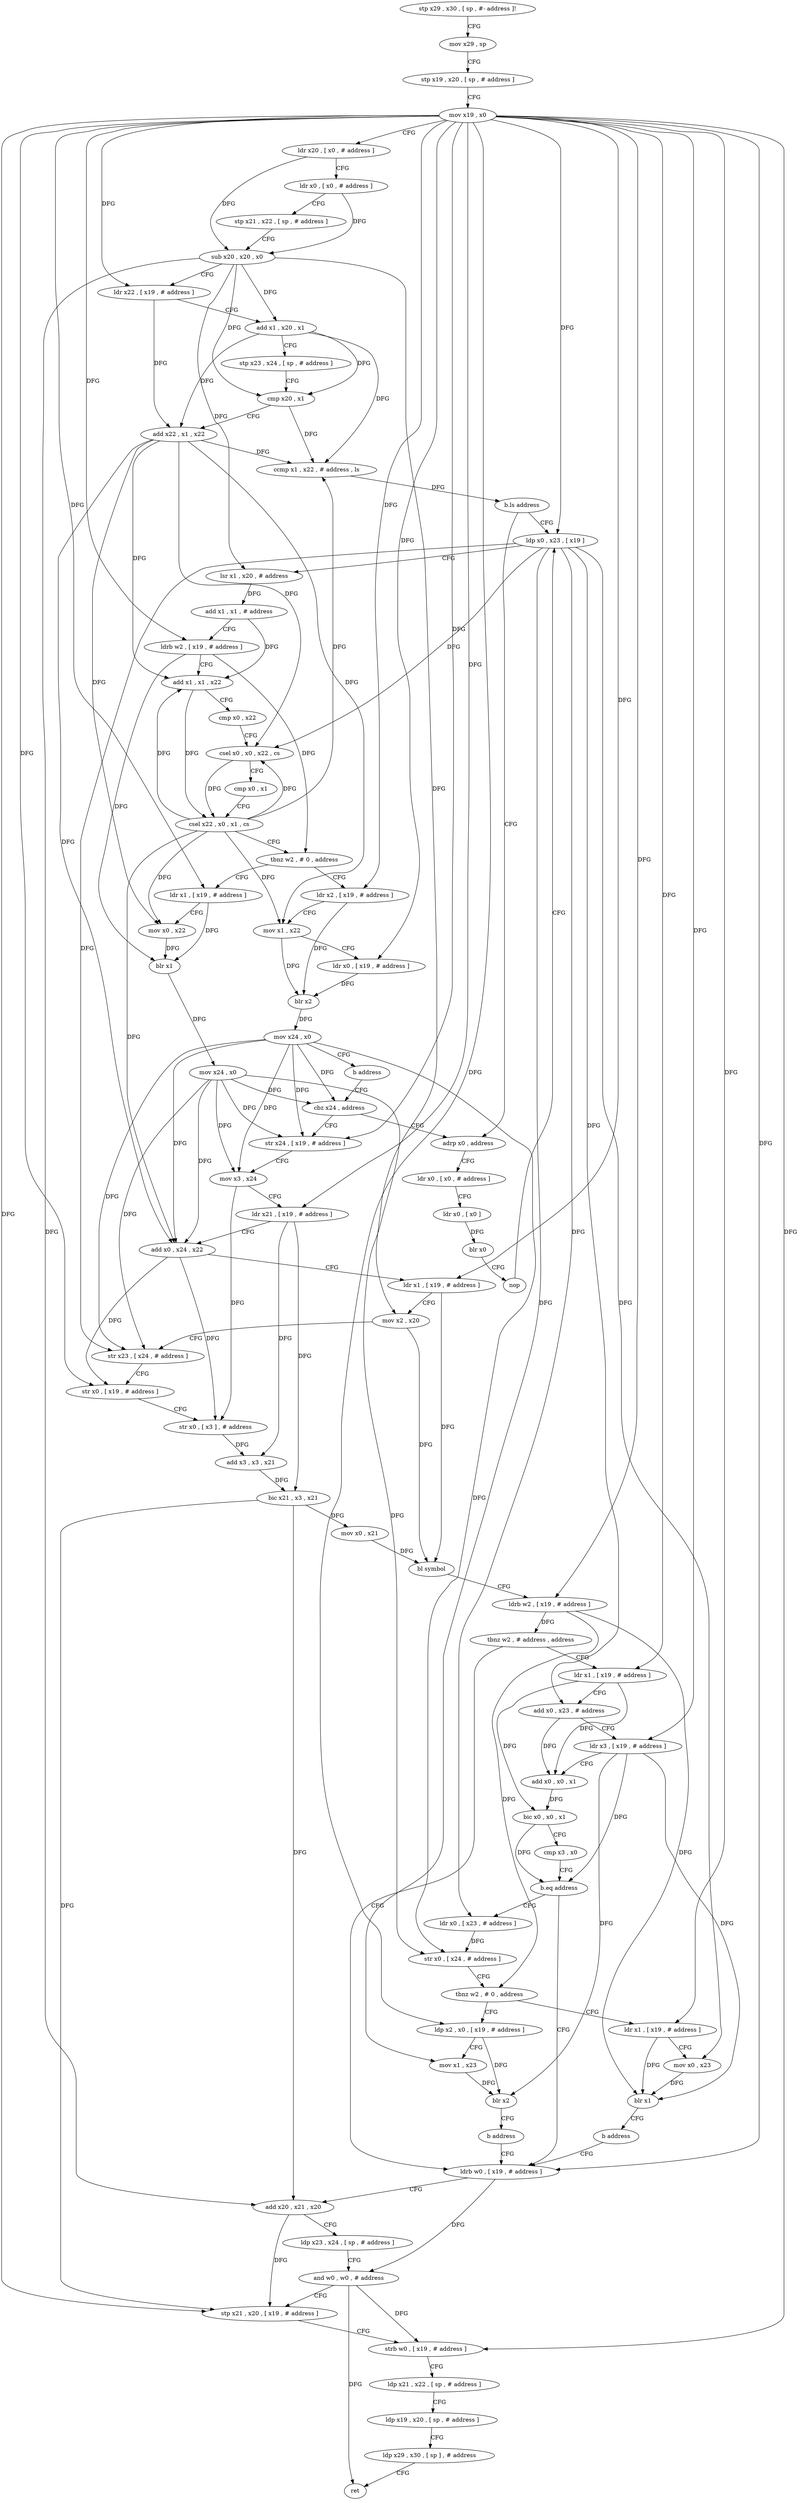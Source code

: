 digraph "func" {
"198000" [label = "stp x29 , x30 , [ sp , #- address ]!" ]
"198004" [label = "mov x29 , sp" ]
"198008" [label = "stp x19 , x20 , [ sp , # address ]" ]
"198012" [label = "mov x19 , x0" ]
"198016" [label = "ldr x20 , [ x0 , # address ]" ]
"198020" [label = "ldr x0 , [ x0 , # address ]" ]
"198024" [label = "stp x21 , x22 , [ sp , # address ]" ]
"198028" [label = "sub x20 , x20 , x0" ]
"198032" [label = "ldr x22 , [ x19 , # address ]" ]
"198036" [label = "add x1 , x20 , x1" ]
"198040" [label = "stp x23 , x24 , [ sp , # address ]" ]
"198044" [label = "cmp x20 , x1" ]
"198048" [label = "add x22 , x1 , x22" ]
"198052" [label = "ccmp x1 , x22 , # address , ls" ]
"198056" [label = "b.ls address" ]
"198080" [label = "ldp x0 , x23 , [ x19 ]" ]
"198060" [label = "adrp x0 , address" ]
"198084" [label = "lsr x1 , x20 , # address" ]
"198088" [label = "add x1 , x1 , # address" ]
"198092" [label = "ldrb w2 , [ x19 , # address ]" ]
"198096" [label = "add x1 , x1 , x22" ]
"198100" [label = "cmp x0 , x22" ]
"198104" [label = "csel x0 , x0 , x22 , cs" ]
"198108" [label = "cmp x0 , x1" ]
"198112" [label = "csel x22 , x0 , x1 , cs" ]
"198116" [label = "tbnz w2 , # 0 , address" ]
"198272" [label = "ldr x2 , [ x19 , # address ]" ]
"198120" [label = "ldr x1 , [ x19 , # address ]" ]
"198064" [label = "ldr x0 , [ x0 , # address ]" ]
"198068" [label = "ldr x0 , [ x0 ]" ]
"198072" [label = "blr x0" ]
"198076" [label = "nop" ]
"198276" [label = "mov x1 , x22" ]
"198280" [label = "ldr x0 , [ x19 , # address ]" ]
"198284" [label = "blr x2" ]
"198288" [label = "mov x24 , x0" ]
"198292" [label = "b address" ]
"198136" [label = "cbz x24 , address" ]
"198124" [label = "mov x0 , x22" ]
"198128" [label = "blr x1" ]
"198132" [label = "mov x24 , x0" ]
"198140" [label = "str x24 , [ x19 , # address ]" ]
"198144" [label = "mov x3 , x24" ]
"198148" [label = "ldr x21 , [ x19 , # address ]" ]
"198152" [label = "add x0 , x24 , x22" ]
"198156" [label = "ldr x1 , [ x19 , # address ]" ]
"198160" [label = "mov x2 , x20" ]
"198164" [label = "str x23 , [ x24 , # address ]" ]
"198168" [label = "str x0 , [ x19 , # address ]" ]
"198172" [label = "str x0 , [ x3 ] , # address" ]
"198176" [label = "add x3 , x3 , x21" ]
"198180" [label = "bic x21 , x3 , x21" ]
"198184" [label = "mov x0 , x21" ]
"198188" [label = "bl symbol" ]
"198192" [label = "ldrb w2 , [ x19 , # address ]" ]
"198196" [label = "tbnz w2 , # address , address" ]
"198228" [label = "ldrb w0 , [ x19 , # address ]" ]
"198200" [label = "ldr x1 , [ x19 , # address ]" ]
"198232" [label = "add x20 , x21 , x20" ]
"198236" [label = "ldp x23 , x24 , [ sp , # address ]" ]
"198240" [label = "and w0 , w0 , # address" ]
"198244" [label = "stp x21 , x20 , [ x19 , # address ]" ]
"198248" [label = "strb w0 , [ x19 , # address ]" ]
"198252" [label = "ldp x21 , x22 , [ sp , # address ]" ]
"198256" [label = "ldp x19 , x20 , [ sp , # address ]" ]
"198260" [label = "ldp x29 , x30 , [ sp ] , # address" ]
"198264" [label = "ret" ]
"198204" [label = "add x0 , x23 , # address" ]
"198208" [label = "ldr x3 , [ x19 , # address ]" ]
"198212" [label = "add x0 , x0 , x1" ]
"198216" [label = "bic x0 , x0 , x1" ]
"198220" [label = "cmp x3 , x0" ]
"198224" [label = "b.eq address" ]
"198296" [label = "ldr x0 , [ x23 , # address ]" ]
"198300" [label = "str x0 , [ x24 , # address ]" ]
"198304" [label = "tbnz w2 , # 0 , address" ]
"198328" [label = "ldp x2 , x0 , [ x19 , # address ]" ]
"198308" [label = "ldr x1 , [ x19 , # address ]" ]
"198332" [label = "mov x1 , x23" ]
"198336" [label = "blr x2" ]
"198340" [label = "b address" ]
"198312" [label = "mov x0 , x23" ]
"198316" [label = "blr x1" ]
"198320" [label = "b address" ]
"198000" -> "198004" [ label = "CFG" ]
"198004" -> "198008" [ label = "CFG" ]
"198008" -> "198012" [ label = "CFG" ]
"198012" -> "198016" [ label = "CFG" ]
"198012" -> "198032" [ label = "DFG" ]
"198012" -> "198080" [ label = "DFG" ]
"198012" -> "198092" [ label = "DFG" ]
"198012" -> "198272" [ label = "DFG" ]
"198012" -> "198280" [ label = "DFG" ]
"198012" -> "198120" [ label = "DFG" ]
"198012" -> "198140" [ label = "DFG" ]
"198012" -> "198148" [ label = "DFG" ]
"198012" -> "198156" [ label = "DFG" ]
"198012" -> "198168" [ label = "DFG" ]
"198012" -> "198192" [ label = "DFG" ]
"198012" -> "198228" [ label = "DFG" ]
"198012" -> "198244" [ label = "DFG" ]
"198012" -> "198248" [ label = "DFG" ]
"198012" -> "198200" [ label = "DFG" ]
"198012" -> "198208" [ label = "DFG" ]
"198012" -> "198328" [ label = "DFG" ]
"198012" -> "198308" [ label = "DFG" ]
"198016" -> "198020" [ label = "CFG" ]
"198016" -> "198028" [ label = "DFG" ]
"198020" -> "198024" [ label = "CFG" ]
"198020" -> "198028" [ label = "DFG" ]
"198024" -> "198028" [ label = "CFG" ]
"198028" -> "198032" [ label = "CFG" ]
"198028" -> "198036" [ label = "DFG" ]
"198028" -> "198044" [ label = "DFG" ]
"198028" -> "198084" [ label = "DFG" ]
"198028" -> "198160" [ label = "DFG" ]
"198028" -> "198232" [ label = "DFG" ]
"198032" -> "198036" [ label = "CFG" ]
"198032" -> "198048" [ label = "DFG" ]
"198036" -> "198040" [ label = "CFG" ]
"198036" -> "198044" [ label = "DFG" ]
"198036" -> "198048" [ label = "DFG" ]
"198036" -> "198052" [ label = "DFG" ]
"198040" -> "198044" [ label = "CFG" ]
"198044" -> "198048" [ label = "CFG" ]
"198044" -> "198052" [ label = "DFG" ]
"198048" -> "198052" [ label = "DFG" ]
"198048" -> "198096" [ label = "DFG" ]
"198048" -> "198104" [ label = "DFG" ]
"198048" -> "198276" [ label = "DFG" ]
"198048" -> "198124" [ label = "DFG" ]
"198048" -> "198152" [ label = "DFG" ]
"198052" -> "198056" [ label = "DFG" ]
"198056" -> "198080" [ label = "CFG" ]
"198056" -> "198060" [ label = "CFG" ]
"198080" -> "198084" [ label = "CFG" ]
"198080" -> "198104" [ label = "DFG" ]
"198080" -> "198164" [ label = "DFG" ]
"198080" -> "198204" [ label = "DFG" ]
"198080" -> "198296" [ label = "DFG" ]
"198080" -> "198332" [ label = "DFG" ]
"198080" -> "198312" [ label = "DFG" ]
"198060" -> "198064" [ label = "CFG" ]
"198084" -> "198088" [ label = "DFG" ]
"198088" -> "198092" [ label = "CFG" ]
"198088" -> "198096" [ label = "DFG" ]
"198092" -> "198096" [ label = "CFG" ]
"198092" -> "198116" [ label = "DFG" ]
"198092" -> "198128" [ label = "DFG" ]
"198096" -> "198100" [ label = "CFG" ]
"198096" -> "198112" [ label = "DFG" ]
"198100" -> "198104" [ label = "CFG" ]
"198104" -> "198108" [ label = "CFG" ]
"198104" -> "198112" [ label = "DFG" ]
"198108" -> "198112" [ label = "CFG" ]
"198112" -> "198116" [ label = "CFG" ]
"198112" -> "198052" [ label = "DFG" ]
"198112" -> "198096" [ label = "DFG" ]
"198112" -> "198104" [ label = "DFG" ]
"198112" -> "198276" [ label = "DFG" ]
"198112" -> "198124" [ label = "DFG" ]
"198112" -> "198152" [ label = "DFG" ]
"198116" -> "198272" [ label = "CFG" ]
"198116" -> "198120" [ label = "CFG" ]
"198272" -> "198276" [ label = "CFG" ]
"198272" -> "198284" [ label = "DFG" ]
"198120" -> "198124" [ label = "CFG" ]
"198120" -> "198128" [ label = "DFG" ]
"198064" -> "198068" [ label = "CFG" ]
"198068" -> "198072" [ label = "DFG" ]
"198072" -> "198076" [ label = "CFG" ]
"198076" -> "198080" [ label = "CFG" ]
"198276" -> "198280" [ label = "CFG" ]
"198276" -> "198284" [ label = "DFG" ]
"198280" -> "198284" [ label = "DFG" ]
"198284" -> "198288" [ label = "DFG" ]
"198288" -> "198292" [ label = "CFG" ]
"198288" -> "198136" [ label = "DFG" ]
"198288" -> "198140" [ label = "DFG" ]
"198288" -> "198144" [ label = "DFG" ]
"198288" -> "198152" [ label = "DFG" ]
"198288" -> "198164" [ label = "DFG" ]
"198288" -> "198300" [ label = "DFG" ]
"198292" -> "198136" [ label = "CFG" ]
"198136" -> "198060" [ label = "CFG" ]
"198136" -> "198140" [ label = "CFG" ]
"198124" -> "198128" [ label = "DFG" ]
"198128" -> "198132" [ label = "DFG" ]
"198132" -> "198136" [ label = "DFG" ]
"198132" -> "198140" [ label = "DFG" ]
"198132" -> "198144" [ label = "DFG" ]
"198132" -> "198152" [ label = "DFG" ]
"198132" -> "198164" [ label = "DFG" ]
"198132" -> "198300" [ label = "DFG" ]
"198140" -> "198144" [ label = "CFG" ]
"198144" -> "198148" [ label = "CFG" ]
"198144" -> "198172" [ label = "DFG" ]
"198148" -> "198152" [ label = "CFG" ]
"198148" -> "198176" [ label = "DFG" ]
"198148" -> "198180" [ label = "DFG" ]
"198152" -> "198156" [ label = "CFG" ]
"198152" -> "198168" [ label = "DFG" ]
"198152" -> "198172" [ label = "DFG" ]
"198156" -> "198160" [ label = "CFG" ]
"198156" -> "198188" [ label = "DFG" ]
"198160" -> "198164" [ label = "CFG" ]
"198160" -> "198188" [ label = "DFG" ]
"198164" -> "198168" [ label = "CFG" ]
"198168" -> "198172" [ label = "CFG" ]
"198172" -> "198176" [ label = "DFG" ]
"198176" -> "198180" [ label = "DFG" ]
"198180" -> "198184" [ label = "DFG" ]
"198180" -> "198232" [ label = "DFG" ]
"198180" -> "198244" [ label = "DFG" ]
"198184" -> "198188" [ label = "DFG" ]
"198188" -> "198192" [ label = "CFG" ]
"198192" -> "198196" [ label = "DFG" ]
"198192" -> "198304" [ label = "DFG" ]
"198192" -> "198316" [ label = "DFG" ]
"198196" -> "198228" [ label = "CFG" ]
"198196" -> "198200" [ label = "CFG" ]
"198228" -> "198232" [ label = "CFG" ]
"198228" -> "198240" [ label = "DFG" ]
"198200" -> "198204" [ label = "CFG" ]
"198200" -> "198212" [ label = "DFG" ]
"198200" -> "198216" [ label = "DFG" ]
"198232" -> "198236" [ label = "CFG" ]
"198232" -> "198244" [ label = "DFG" ]
"198236" -> "198240" [ label = "CFG" ]
"198240" -> "198244" [ label = "CFG" ]
"198240" -> "198248" [ label = "DFG" ]
"198240" -> "198264" [ label = "DFG" ]
"198244" -> "198248" [ label = "CFG" ]
"198248" -> "198252" [ label = "CFG" ]
"198252" -> "198256" [ label = "CFG" ]
"198256" -> "198260" [ label = "CFG" ]
"198260" -> "198264" [ label = "CFG" ]
"198204" -> "198208" [ label = "CFG" ]
"198204" -> "198212" [ label = "DFG" ]
"198208" -> "198212" [ label = "CFG" ]
"198208" -> "198224" [ label = "DFG" ]
"198208" -> "198336" [ label = "DFG" ]
"198208" -> "198316" [ label = "DFG" ]
"198212" -> "198216" [ label = "DFG" ]
"198216" -> "198220" [ label = "CFG" ]
"198216" -> "198224" [ label = "DFG" ]
"198220" -> "198224" [ label = "CFG" ]
"198224" -> "198296" [ label = "CFG" ]
"198224" -> "198228" [ label = "CFG" ]
"198296" -> "198300" [ label = "DFG" ]
"198300" -> "198304" [ label = "CFG" ]
"198304" -> "198328" [ label = "CFG" ]
"198304" -> "198308" [ label = "CFG" ]
"198328" -> "198332" [ label = "CFG" ]
"198328" -> "198336" [ label = "DFG" ]
"198308" -> "198312" [ label = "CFG" ]
"198308" -> "198316" [ label = "DFG" ]
"198332" -> "198336" [ label = "DFG" ]
"198336" -> "198340" [ label = "CFG" ]
"198340" -> "198228" [ label = "CFG" ]
"198312" -> "198316" [ label = "DFG" ]
"198316" -> "198320" [ label = "CFG" ]
"198320" -> "198228" [ label = "CFG" ]
}
